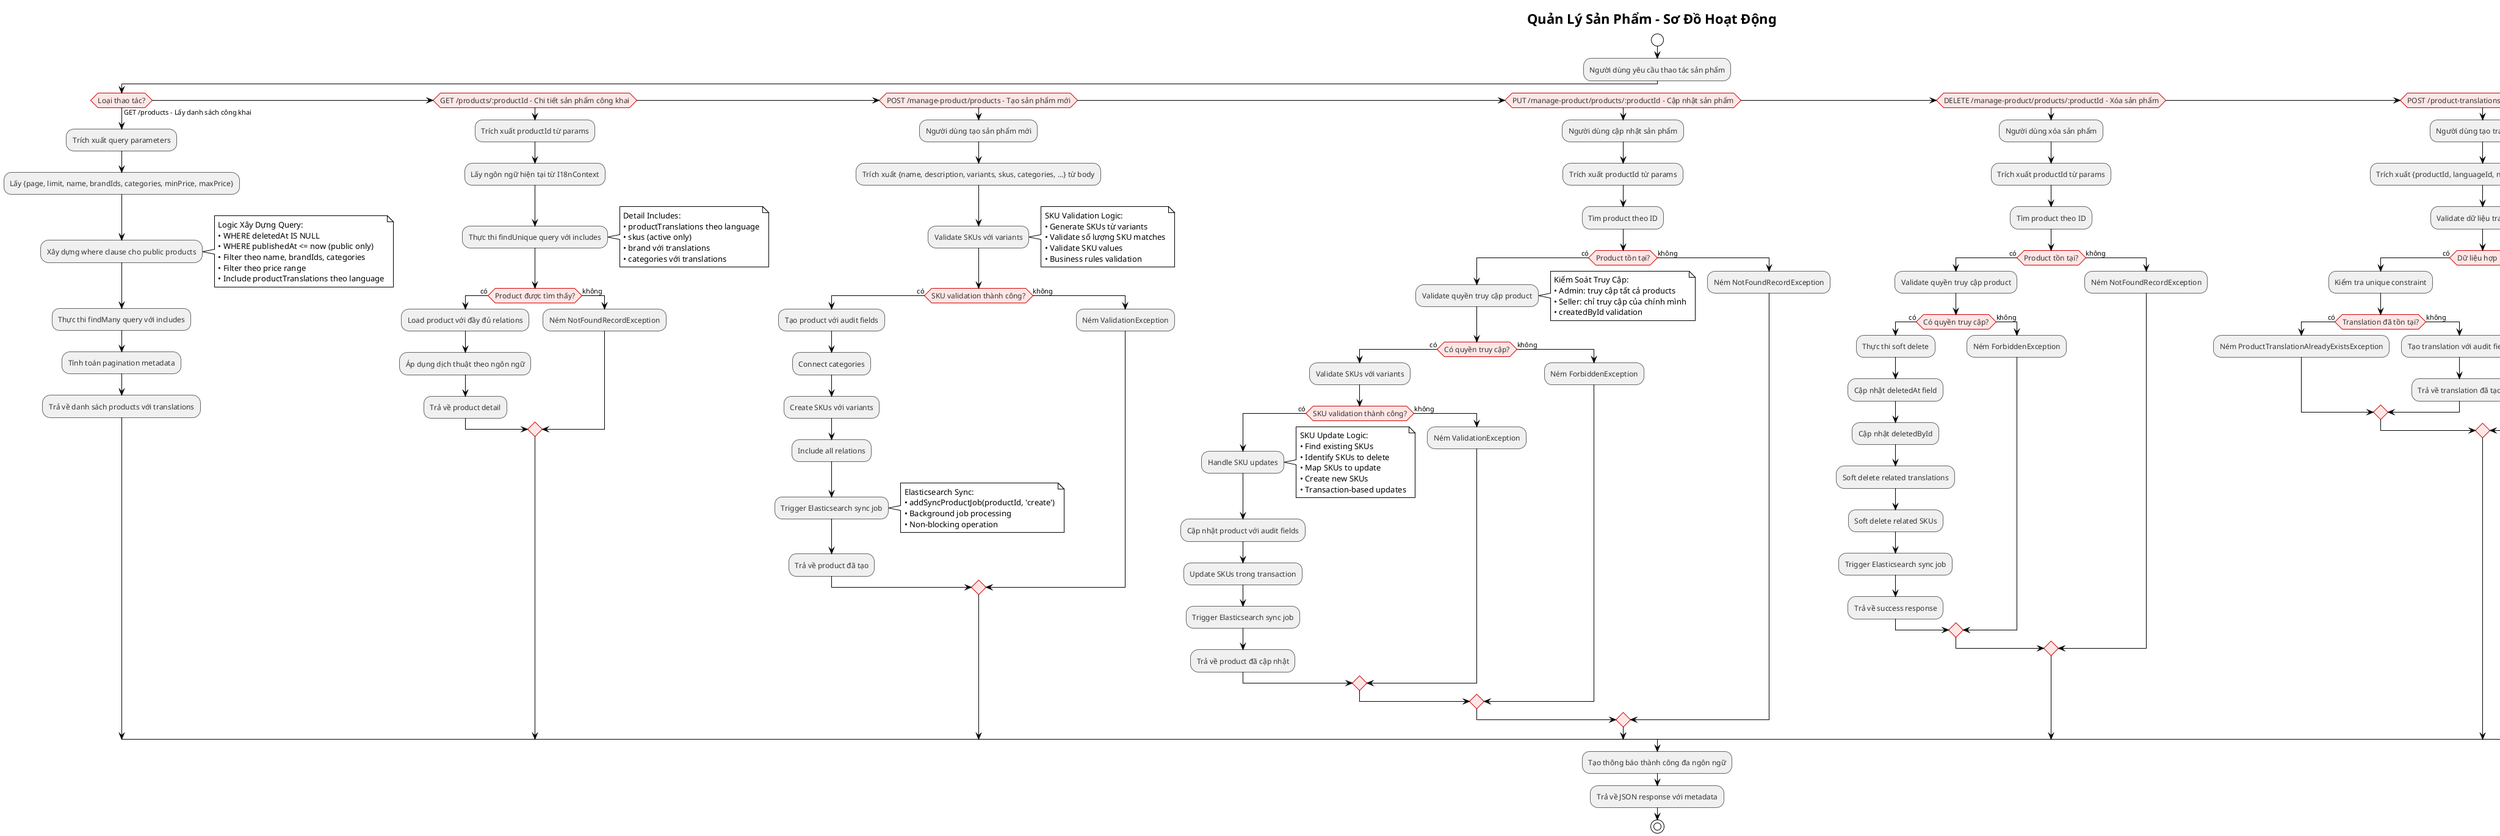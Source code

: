 @startuml Product Management Activity Diagram
!theme plain
skinparam backgroundColor #FFFFFF
skinparam activityFontSize 12
skinparam activityFontColor #333333
skinparam activityBorderColor #666666
skinparam activityBackgroundColor #F0F0F0
skinparam activityDiamondBackgroundColor #FFE6E6
skinparam activityDiamondBorderColor #CC0000

title Quản Lý Sản Phẩm - Sơ Đồ Hoạt Động

start

:Người dùng yêu cầu thao tác sản phẩm;

if (Loại thao tác?) then (GET /products - Lấy danh sách công khai)
  :Trích xuất query parameters;
  :Lấy {page, limit, name, brandIds, categories, minPrice, maxPrice};
  :Xây dựng where clause cho public products;
  note right
  Logic Xây Dựng Query:
  • WHERE deletedAt IS NULL
  • WHERE publishedAt <= now (public only)
  • Filter theo name, brandIds, categories
  • Filter theo price range
  • Include productTranslations theo language
  end note
  :Thực thi findMany query với includes;
  :Tính toán pagination metadata;
  :Trả về danh sách products với translations;

elseif (GET /products/:productId - Chi tiết sản phẩm công khai) then
  :Trích xuất productId từ params;
  :Lấy ngôn ngữ hiện tại từ I18nContext;
  :Thực thi findUnique query với includes;
  note right
  Detail Includes:
  • productTranslations theo language
  • skus (active only)
  • brand với translations
  • categories với translations
  end note
  if (Product được tìm thấy?) then (có)
    :Load product với đầy đủ relations;
    :Áp dụng dịch thuật theo ngôn ngữ;
    :Trả về product detail;
  else (không)
    :Ném NotFoundRecordException;
  endif

elseif (POST /manage-product/products - Tạo sản phẩm mới) then
  :Người dùng tạo sản phẩm mới;
  :Trích xuất {name, description, variants, skus, categories, ...} từ body;
  :Validate SKUs với variants;
  note right
  SKU Validation Logic:
  • Generate SKUs từ variants
  • Validate số lượng SKU matches
  • Validate SKU values
  • Business rules validation
  end note
  if (SKU validation thành công?) then (có)
    :Tạo product với audit fields;
    :Connect categories;
    :Create SKUs với variants;
    :Include all relations;
    :Trigger Elasticsearch sync job;
    note right
    Elasticsearch Sync:
    • addSyncProductJob(productId, 'create')
    • Background job processing
    • Non-blocking operation
    end note
    :Trả về product đã tạo;
  else (không)
    :Ném ValidationException;
  endif

elseif (PUT /manage-product/products/:productId - Cập nhật sản phẩm) then
  :Người dùng cập nhật sản phẩm;
  :Trích xuất productId từ params;
  :Tìm product theo ID;
  if (Product tồn tại?) then (có)
    :Validate quyền truy cập product;
    note right
    Kiểm Soát Truy Cập:
    • Admin: truy cập tất cả products
    • Seller: chỉ truy cập của chính mình
    • createdById validation
    end note
    if (Có quyền truy cập?) then (có)
      :Validate SKUs với variants;
      if (SKU validation thành công?) then (có)
        :Handle SKU updates;
        note right
        SKU Update Logic:
        • Find existing SKUs
        • Identify SKUs to delete
        • Map SKUs to update
        • Create new SKUs
        • Transaction-based updates
        end note
        :Cập nhật product với audit fields;
        :Update SKUs trong transaction;
        :Trigger Elasticsearch sync job;
        :Trả về product đã cập nhật;
      else (không)
        :Ném ValidationException;
      endif
    else (không)
      :Ném ForbiddenException;
    endif
  else (không)
    :Ném NotFoundRecordException;
  endif

elseif (DELETE /manage-product/products/:productId - Xóa sản phẩm) then
  :Người dùng xóa sản phẩm;
  :Trích xuất productId từ params;
  :Tìm product theo ID;
  if (Product tồn tại?) then (có)
    :Validate quyền truy cập product;
    if (Có quyền truy cập?) then (có)
      :Thực thi soft delete;
      :Cập nhật deletedAt field;
      :Cập nhật deletedById;
      :Soft delete related translations;
      :Soft delete related SKUs;
      :Trigger Elasticsearch sync job;
      :Trả về success response;
    else (không)
      :Ném ForbiddenException;
    endif
  else (không)
    :Ném NotFoundRecordException;
  endif

elseif (POST /product-translations - Tạo translation) then
  :Người dùng tạo translation;
  :Trích xuất {productId, languageId, name, description} từ body;
  :Validate dữ liệu translation;
  if (Dữ liệu hợp lệ?) then (có)
    :Kiểm tra unique constraint;
    if (Translation đã tồn tại?) then (có)
      :Ném ProductTranslationAlreadyExistsException;
    else (không)
      :Tạo translation với audit fields;
      :Trả về translation đã tạo;
    endif
  else (không)
    :Ném ValidationException;
  endif

elseif (PUT /product-translations/:productTranslationId - Cập nhật translation) then
  :Người dùng cập nhật translation;
  :Trích xuất productTranslationId từ params;
  :Trích xuất {productId, languageId, name, description} từ body;
  :Validate dữ liệu translation;
  if (Dữ liệu hợp lệ?) then (có)
    :Cập nhật translation với audit fields;
    :Trả về translation đã cập nhật;
  else (không)
    :Ném ValidationException;
  endif

elseif (DELETE /product-translations/:productTranslationId - Xóa translation) then
  :Người dùng xóa translation;
  :Trích xuất productTranslationId từ params;
  :Thực thi soft delete operation;
  :Cập nhật deletedAt field;
  :Cập nhật deletedById;
  :Trả về success response;

else (Thao tác không hợp lệ)
  :Ném InvalidOperationException;
endif

:Tạo thông báo thành công đa ngôn ngữ;
:Trả về JSON response với metadata;

stop

@enduml
